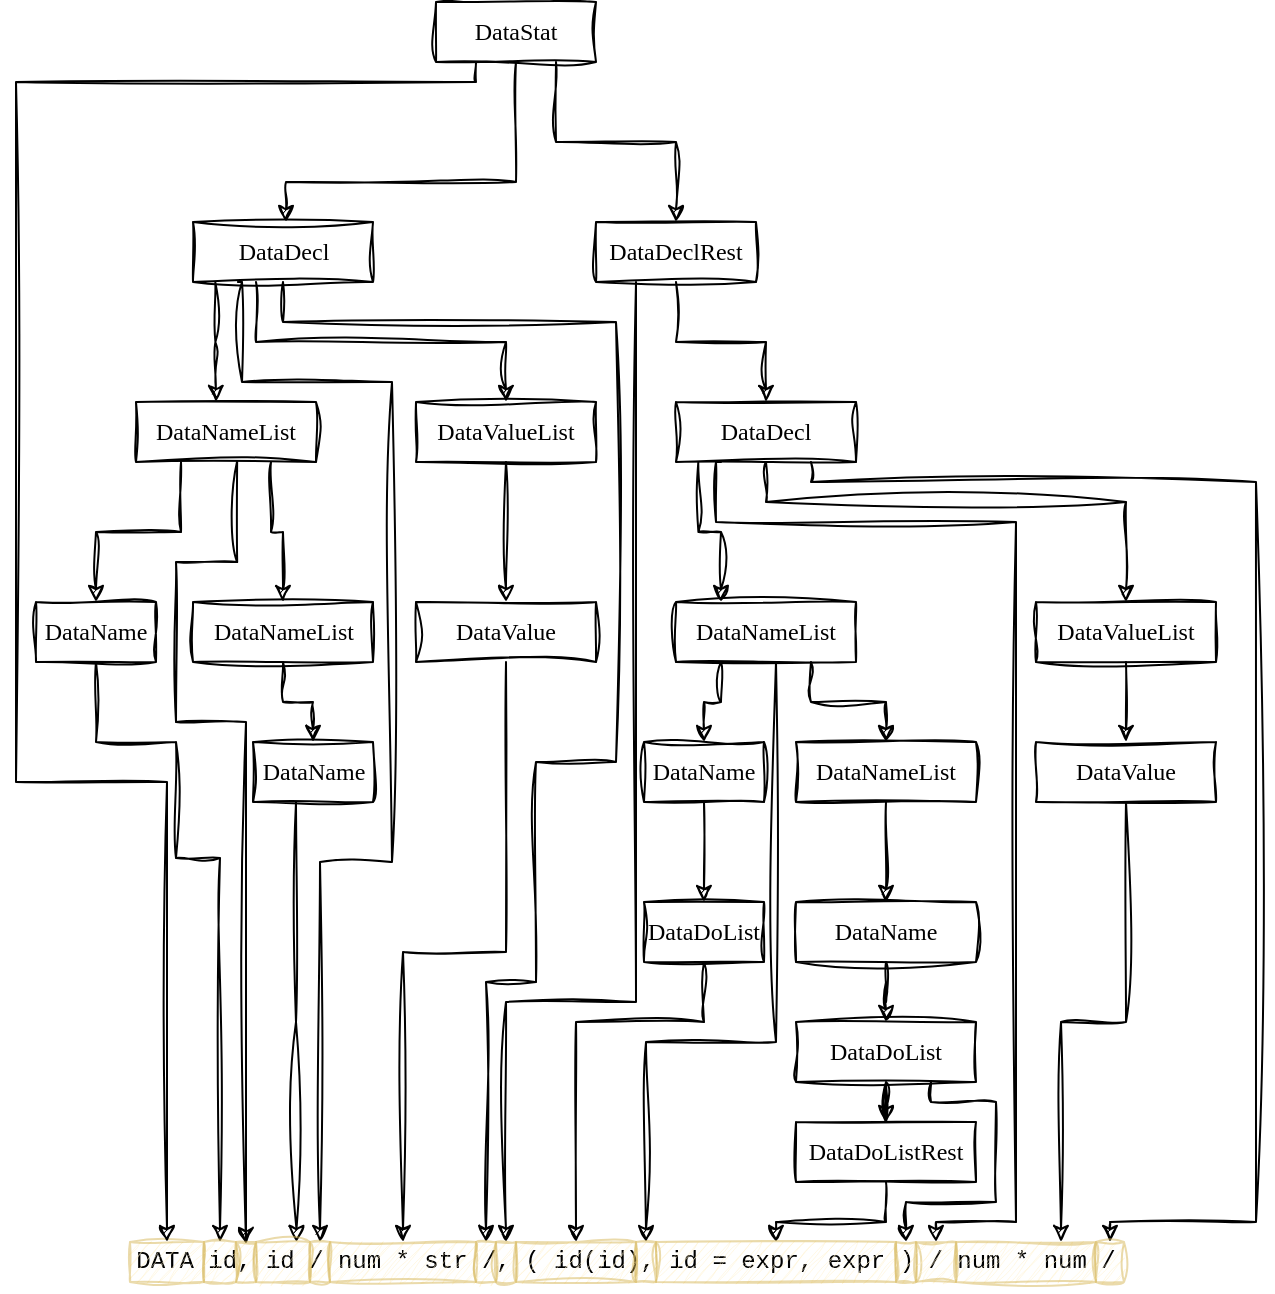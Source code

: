 <mxfile version="21.6.8" type="device">
  <diagram name="Page-1" id="iG61husFeyrqgnYdjMT9">
    <mxGraphModel dx="811" dy="1639" grid="1" gridSize="10" guides="1" tooltips="1" connect="1" arrows="1" fold="1" page="1" pageScale="1" pageWidth="827" pageHeight="1169" math="0" shadow="0">
      <root>
        <mxCell id="0" />
        <mxCell id="1" parent="0" />
        <mxCell id="KkQubDsr22zkd_DNrsne-3" value="DATA id, id / num * str /, ( id(id), id = expr, expr ) / num * num / &lt;br&gt;" style="text;html=1;strokeColor=none;fillColor=none;align=center;verticalAlign=middle;whiteSpace=wrap;rounded=0;fontFamily=Courier New;" vertex="1" parent="1">
          <mxGeometry x="120" y="585" width="510" height="30" as="geometry" />
        </mxCell>
        <mxCell id="KkQubDsr22zkd_DNrsne-4" value="" style="rounded=0;whiteSpace=wrap;html=1;fillColor=#fff2cc;strokeColor=#d6b656;opacity=50;sketch=1;curveFitting=1;jiggle=2;" vertex="1" parent="1">
          <mxGeometry x="127" y="590" width="37" height="20" as="geometry" />
        </mxCell>
        <mxCell id="KkQubDsr22zkd_DNrsne-22" style="edgeStyle=orthogonalEdgeStyle;rounded=0;orthogonalLoop=1;jettySize=auto;html=1;sketch=1;curveFitting=1;jiggle=2;exitX=0.124;exitY=1.007;exitDx=0;exitDy=0;exitPerimeter=0;" edge="1" parent="1" source="KkQubDsr22zkd_DNrsne-7">
          <mxGeometry relative="1" as="geometry">
            <mxPoint x="170" y="170" as="targetPoint" />
          </mxGeometry>
        </mxCell>
        <mxCell id="KkQubDsr22zkd_DNrsne-31" style="edgeStyle=orthogonalEdgeStyle;rounded=0;orthogonalLoop=1;jettySize=auto;html=1;exitX=0.25;exitY=1;exitDx=0;exitDy=0;entryX=0.5;entryY=0;entryDx=0;entryDy=0;sketch=1;curveFitting=1;jiggle=2;" edge="1" parent="1" source="KkQubDsr22zkd_DNrsne-7" target="KkQubDsr22zkd_DNrsne-30">
          <mxGeometry relative="1" as="geometry">
            <Array as="points">
              <mxPoint x="183" y="110" />
              <mxPoint x="183" y="160" />
              <mxPoint x="258" y="160" />
              <mxPoint x="258" y="400" />
              <mxPoint x="222" y="400" />
            </Array>
          </mxGeometry>
        </mxCell>
        <mxCell id="KkQubDsr22zkd_DNrsne-33" style="edgeStyle=orthogonalEdgeStyle;rounded=0;orthogonalLoop=1;jettySize=auto;html=1;entryX=0.5;entryY=0;entryDx=0;entryDy=0;sketch=1;curveFitting=1;jiggle=2;" edge="1" parent="1" source="KkQubDsr22zkd_DNrsne-7" target="KkQubDsr22zkd_DNrsne-32">
          <mxGeometry relative="1" as="geometry">
            <Array as="points">
              <mxPoint x="190" y="140" />
              <mxPoint x="315" y="140" />
            </Array>
          </mxGeometry>
        </mxCell>
        <mxCell id="KkQubDsr22zkd_DNrsne-38" style="edgeStyle=orthogonalEdgeStyle;rounded=0;orthogonalLoop=1;jettySize=auto;html=1;entryX=0.5;entryY=0;entryDx=0;entryDy=0;sketch=1;curveFitting=1;jiggle=2;" edge="1" parent="1" source="KkQubDsr22zkd_DNrsne-7" target="KkQubDsr22zkd_DNrsne-39">
          <mxGeometry relative="1" as="geometry">
            <Array as="points">
              <mxPoint x="204" y="130" />
              <mxPoint x="370" y="130" />
              <mxPoint x="370" y="350" />
              <mxPoint x="330" y="350" />
              <mxPoint x="330" y="460" />
              <mxPoint x="305" y="460" />
            </Array>
          </mxGeometry>
        </mxCell>
        <mxCell id="KkQubDsr22zkd_DNrsne-7" value="DataDecl" style="rounded=0;whiteSpace=wrap;html=1;fillColor=none;fontFamily=Tahoma;sketch=1;curveFitting=1;jiggle=2;" vertex="1" parent="1">
          <mxGeometry x="158.5" y="80" width="90" height="30" as="geometry" />
        </mxCell>
        <mxCell id="KkQubDsr22zkd_DNrsne-42" style="edgeStyle=orthogonalEdgeStyle;rounded=0;orthogonalLoop=1;jettySize=auto;html=1;entryX=0.5;entryY=0;entryDx=0;entryDy=0;sketch=1;curveFitting=1;jiggle=2;" edge="1" parent="1" source="KkQubDsr22zkd_DNrsne-8" target="KkQubDsr22zkd_DNrsne-41">
          <mxGeometry relative="1" as="geometry">
            <Array as="points">
              <mxPoint x="380" y="470" />
              <mxPoint x="315" y="470" />
            </Array>
          </mxGeometry>
        </mxCell>
        <mxCell id="KkQubDsr22zkd_DNrsne-44" style="edgeStyle=orthogonalEdgeStyle;rounded=0;orthogonalLoop=1;jettySize=auto;html=1;entryX=0.5;entryY=0;entryDx=0;entryDy=0;sketch=1;curveFitting=1;jiggle=2;" edge="1" parent="1" source="KkQubDsr22zkd_DNrsne-8" target="KkQubDsr22zkd_DNrsne-43">
          <mxGeometry relative="1" as="geometry" />
        </mxCell>
        <mxCell id="KkQubDsr22zkd_DNrsne-8" value="DataDeclRest" style="rounded=0;whiteSpace=wrap;html=1;fillColor=none;fontFamily=Tahoma;sketch=1;curveFitting=1;jiggle=2;" vertex="1" parent="1">
          <mxGeometry x="360" y="80" width="80" height="30" as="geometry" />
        </mxCell>
        <mxCell id="KkQubDsr22zkd_DNrsne-23" style="edgeStyle=orthogonalEdgeStyle;rounded=0;orthogonalLoop=1;jettySize=auto;html=1;entryX=0.5;entryY=0;entryDx=0;entryDy=0;sketch=1;curveFitting=1;jiggle=2;exitX=0.25;exitY=1;exitDx=0;exitDy=0;" edge="1" parent="1" source="KkQubDsr22zkd_DNrsne-10" target="KkQubDsr22zkd_DNrsne-12">
          <mxGeometry relative="1" as="geometry" />
        </mxCell>
        <mxCell id="KkQubDsr22zkd_DNrsne-25" style="edgeStyle=orthogonalEdgeStyle;rounded=0;orthogonalLoop=1;jettySize=auto;html=1;exitX=0.562;exitY=0.984;exitDx=0;exitDy=0;sketch=1;curveFitting=1;jiggle=2;exitPerimeter=0;" edge="1" parent="1" source="KkQubDsr22zkd_DNrsne-10">
          <mxGeometry relative="1" as="geometry">
            <mxPoint x="185" y="591" as="targetPoint" />
            <Array as="points">
              <mxPoint x="181" y="250" />
              <mxPoint x="150" y="250" />
              <mxPoint x="150" y="330" />
              <mxPoint x="185" y="330" />
              <mxPoint x="185" y="590" />
            </Array>
          </mxGeometry>
        </mxCell>
        <mxCell id="KkQubDsr22zkd_DNrsne-84" style="edgeStyle=orthogonalEdgeStyle;rounded=0;orthogonalLoop=1;jettySize=auto;html=1;exitX=0.75;exitY=1;exitDx=0;exitDy=0;entryX=0.5;entryY=0;entryDx=0;entryDy=0;sketch=1;curveFitting=1;jiggle=2;" edge="1" parent="1" source="KkQubDsr22zkd_DNrsne-10" target="KkQubDsr22zkd_DNrsne-83">
          <mxGeometry relative="1" as="geometry" />
        </mxCell>
        <mxCell id="KkQubDsr22zkd_DNrsne-10" value="DataNameList" style="rounded=0;whiteSpace=wrap;html=1;fillColor=none;fontFamily=Tahoma;sketch=1;curveFitting=1;jiggle=2;" vertex="1" parent="1">
          <mxGeometry x="130" y="170" width="90" height="30" as="geometry" />
        </mxCell>
        <mxCell id="KkQubDsr22zkd_DNrsne-24" style="edgeStyle=orthogonalEdgeStyle;rounded=0;orthogonalLoop=1;jettySize=auto;html=1;entryX=0.5;entryY=0;entryDx=0;entryDy=0;sketch=1;curveFitting=1;jiggle=2;" edge="1" parent="1" source="KkQubDsr22zkd_DNrsne-12" target="KkQubDsr22zkd_DNrsne-15">
          <mxGeometry relative="1" as="geometry">
            <Array as="points">
              <mxPoint x="110" y="340" />
              <mxPoint x="150" y="340" />
              <mxPoint x="150" y="398" />
              <mxPoint x="172" y="398" />
            </Array>
          </mxGeometry>
        </mxCell>
        <mxCell id="KkQubDsr22zkd_DNrsne-12" value="DataName" style="rounded=0;whiteSpace=wrap;html=1;fillColor=none;fontFamily=Tahoma;sketch=1;curveFitting=1;jiggle=2;" vertex="1" parent="1">
          <mxGeometry x="80" y="270" width="60" height="30" as="geometry" />
        </mxCell>
        <mxCell id="KkQubDsr22zkd_DNrsne-15" value="" style="rounded=0;whiteSpace=wrap;html=1;fillColor=#fff2cc;strokeColor=#d6b656;opacity=50;sketch=1;curveFitting=1;jiggle=2;" vertex="1" parent="1">
          <mxGeometry x="164" y="590" width="16" height="20" as="geometry" />
        </mxCell>
        <mxCell id="KkQubDsr22zkd_DNrsne-17" value="" style="rounded=0;whiteSpace=wrap;html=1;fillColor=#fff2cc;strokeColor=#d6b656;opacity=50;sketch=1;curveFitting=1;jiggle=2;" vertex="1" parent="1">
          <mxGeometry x="180" y="590" width="10" height="20" as="geometry" />
        </mxCell>
        <mxCell id="KkQubDsr22zkd_DNrsne-20" style="edgeStyle=orthogonalEdgeStyle;rounded=0;orthogonalLoop=1;jettySize=auto;html=1;entryX=0.5;entryY=0;entryDx=0;entryDy=0;sketch=1;curveFitting=1;jiggle=2;exitX=0.25;exitY=1;exitDx=0;exitDy=0;" edge="1" parent="1" source="KkQubDsr22zkd_DNrsne-19" target="KkQubDsr22zkd_DNrsne-4">
          <mxGeometry relative="1" as="geometry">
            <Array as="points">
              <mxPoint x="300" y="10" />
              <mxPoint x="70" y="10" />
              <mxPoint x="70" y="360" />
              <mxPoint x="145" y="360" />
            </Array>
          </mxGeometry>
        </mxCell>
        <mxCell id="KkQubDsr22zkd_DNrsne-21" style="edgeStyle=orthogonalEdgeStyle;rounded=0;orthogonalLoop=1;jettySize=auto;html=1;sketch=1;curveFitting=1;jiggle=2;exitX=0.5;exitY=1;exitDx=0;exitDy=0;" edge="1" parent="1" source="KkQubDsr22zkd_DNrsne-19" target="KkQubDsr22zkd_DNrsne-7">
          <mxGeometry relative="1" as="geometry">
            <Array as="points">
              <mxPoint x="320" y="60" />
              <mxPoint x="205" y="60" />
            </Array>
          </mxGeometry>
        </mxCell>
        <mxCell id="KkQubDsr22zkd_DNrsne-40" style="edgeStyle=orthogonalEdgeStyle;rounded=0;orthogonalLoop=1;jettySize=auto;html=1;sketch=1;curveFitting=1;jiggle=2;exitX=0.75;exitY=1;exitDx=0;exitDy=0;" edge="1" parent="1" source="KkQubDsr22zkd_DNrsne-19" target="KkQubDsr22zkd_DNrsne-8">
          <mxGeometry relative="1" as="geometry" />
        </mxCell>
        <mxCell id="KkQubDsr22zkd_DNrsne-19" value="DataStat" style="rounded=0;whiteSpace=wrap;html=1;fillColor=none;fontFamily=Tahoma;sketch=1;curveFitting=1;jiggle=2;" vertex="1" parent="1">
          <mxGeometry x="280" y="-30" width="80" height="30" as="geometry" />
        </mxCell>
        <mxCell id="KkQubDsr22zkd_DNrsne-28" style="edgeStyle=orthogonalEdgeStyle;rounded=0;orthogonalLoop=1;jettySize=auto;html=1;sketch=1;curveFitting=1;jiggle=2;entryX=0.75;entryY=0;entryDx=0;entryDy=0;" edge="1" parent="1" source="KkQubDsr22zkd_DNrsne-26" target="KkQubDsr22zkd_DNrsne-29">
          <mxGeometry relative="1" as="geometry">
            <mxPoint x="205.667" y="374.667" as="targetPoint" />
            <Array as="points">
              <mxPoint x="210" y="480" />
              <mxPoint x="210" y="480" />
            </Array>
          </mxGeometry>
        </mxCell>
        <mxCell id="KkQubDsr22zkd_DNrsne-26" value="DataName" style="rounded=0;whiteSpace=wrap;html=1;fillColor=none;fontFamily=Tahoma;sketch=1;curveFitting=1;jiggle=2;" vertex="1" parent="1">
          <mxGeometry x="188.5" y="340" width="60" height="30" as="geometry" />
        </mxCell>
        <mxCell id="KkQubDsr22zkd_DNrsne-29" value="" style="rounded=0;whiteSpace=wrap;html=1;fillColor=#fff2cc;strokeColor=#d6b656;opacity=50;sketch=1;curveFitting=1;jiggle=2;" vertex="1" parent="1">
          <mxGeometry x="190" y="590" width="27" height="20" as="geometry" />
        </mxCell>
        <mxCell id="KkQubDsr22zkd_DNrsne-30" value="" style="rounded=0;whiteSpace=wrap;html=1;fillColor=#fff2cc;strokeColor=#d6b656;opacity=50;sketch=1;curveFitting=1;jiggle=2;" vertex="1" parent="1">
          <mxGeometry x="217" y="590" width="10" height="20" as="geometry" />
        </mxCell>
        <mxCell id="KkQubDsr22zkd_DNrsne-35" style="edgeStyle=orthogonalEdgeStyle;rounded=0;orthogonalLoop=1;jettySize=auto;html=1;entryX=0.5;entryY=0;entryDx=0;entryDy=0;sketch=1;curveFitting=1;jiggle=2;" edge="1" parent="1" source="KkQubDsr22zkd_DNrsne-32" target="KkQubDsr22zkd_DNrsne-34">
          <mxGeometry relative="1" as="geometry" />
        </mxCell>
        <mxCell id="KkQubDsr22zkd_DNrsne-32" value="DataValueList" style="rounded=0;whiteSpace=wrap;html=1;fillColor=none;fontFamily=Tahoma;sketch=1;curveFitting=1;jiggle=2;" vertex="1" parent="1">
          <mxGeometry x="270" y="170" width="90" height="30" as="geometry" />
        </mxCell>
        <mxCell id="KkQubDsr22zkd_DNrsne-37" style="edgeStyle=orthogonalEdgeStyle;rounded=0;orthogonalLoop=1;jettySize=auto;html=1;entryX=0.5;entryY=0;entryDx=0;entryDy=0;sketch=1;curveFitting=1;jiggle=2;" edge="1" parent="1" source="KkQubDsr22zkd_DNrsne-34" target="KkQubDsr22zkd_DNrsne-36">
          <mxGeometry relative="1" as="geometry" />
        </mxCell>
        <mxCell id="KkQubDsr22zkd_DNrsne-34" value="DataValue" style="rounded=0;whiteSpace=wrap;html=1;fillColor=none;fontFamily=Tahoma;sketch=1;curveFitting=1;jiggle=2;" vertex="1" parent="1">
          <mxGeometry x="270" y="270" width="90" height="30" as="geometry" />
        </mxCell>
        <mxCell id="KkQubDsr22zkd_DNrsne-36" value="" style="rounded=0;whiteSpace=wrap;html=1;fillColor=#fff2cc;strokeColor=#d6b656;opacity=50;sketch=1;curveFitting=1;jiggle=2;" vertex="1" parent="1">
          <mxGeometry x="227" y="590" width="73" height="20" as="geometry" />
        </mxCell>
        <mxCell id="KkQubDsr22zkd_DNrsne-39" value="" style="rounded=0;whiteSpace=wrap;html=1;fillColor=#fff2cc;strokeColor=#d6b656;opacity=50;sketch=1;curveFitting=1;jiggle=2;" vertex="1" parent="1">
          <mxGeometry x="300" y="590" width="10" height="20" as="geometry" />
        </mxCell>
        <mxCell id="KkQubDsr22zkd_DNrsne-41" value="" style="rounded=0;whiteSpace=wrap;html=1;fillColor=#fff2cc;strokeColor=#d6b656;opacity=50;sketch=1;curveFitting=1;jiggle=2;" vertex="1" parent="1">
          <mxGeometry x="310" y="590" width="10" height="20" as="geometry" />
        </mxCell>
        <mxCell id="KkQubDsr22zkd_DNrsne-52" style="edgeStyle=orthogonalEdgeStyle;rounded=0;orthogonalLoop=1;jettySize=auto;html=1;sketch=1;curveFitting=1;jiggle=2;entryX=0.25;entryY=0;entryDx=0;entryDy=0;exitX=0.124;exitY=1;exitDx=0;exitDy=0;exitPerimeter=0;" edge="1" parent="1" source="KkQubDsr22zkd_DNrsne-43" target="KkQubDsr22zkd_DNrsne-51">
          <mxGeometry relative="1" as="geometry" />
        </mxCell>
        <mxCell id="KkQubDsr22zkd_DNrsne-70" style="edgeStyle=orthogonalEdgeStyle;rounded=0;orthogonalLoop=1;jettySize=auto;html=1;exitX=0.25;exitY=1;exitDx=0;exitDy=0;entryX=0.5;entryY=0;entryDx=0;entryDy=0;sketch=1;curveFitting=1;jiggle=2;" edge="1" parent="1" source="KkQubDsr22zkd_DNrsne-43" target="KkQubDsr22zkd_DNrsne-71">
          <mxGeometry relative="1" as="geometry">
            <mxPoint x="590" y="570" as="targetPoint" />
            <Array as="points">
              <mxPoint x="420" y="200" />
              <mxPoint x="420" y="230" />
              <mxPoint x="570" y="230" />
              <mxPoint x="570" y="580" />
              <mxPoint x="530" y="580" />
            </Array>
          </mxGeometry>
        </mxCell>
        <mxCell id="KkQubDsr22zkd_DNrsne-74" style="edgeStyle=orthogonalEdgeStyle;rounded=0;orthogonalLoop=1;jettySize=auto;html=1;exitX=0.5;exitY=1;exitDx=0;exitDy=0;sketch=1;curveFitting=1;jiggle=2;" edge="1" parent="1" source="KkQubDsr22zkd_DNrsne-43" target="KkQubDsr22zkd_DNrsne-72">
          <mxGeometry relative="1" as="geometry">
            <Array as="points">
              <mxPoint x="445" y="220" />
              <mxPoint x="625" y="220" />
            </Array>
          </mxGeometry>
        </mxCell>
        <mxCell id="KkQubDsr22zkd_DNrsne-82" style="edgeStyle=orthogonalEdgeStyle;rounded=0;orthogonalLoop=1;jettySize=auto;html=1;exitX=0.75;exitY=1;exitDx=0;exitDy=0;entryX=0.5;entryY=0;entryDx=0;entryDy=0;sketch=1;curveFitting=1;jiggle=2;" edge="1" parent="1" source="KkQubDsr22zkd_DNrsne-43" target="KkQubDsr22zkd_DNrsne-80">
          <mxGeometry relative="1" as="geometry">
            <Array as="points">
              <mxPoint x="468" y="210" />
              <mxPoint x="690" y="210" />
              <mxPoint x="690" y="580" />
              <mxPoint x="617" y="580" />
            </Array>
          </mxGeometry>
        </mxCell>
        <mxCell id="KkQubDsr22zkd_DNrsne-43" value="DataDecl" style="rounded=0;whiteSpace=wrap;html=1;fillColor=none;fontFamily=Tahoma;sketch=1;curveFitting=1;jiggle=2;" vertex="1" parent="1">
          <mxGeometry x="400" y="170" width="90" height="30" as="geometry" />
        </mxCell>
        <mxCell id="KkQubDsr22zkd_DNrsne-48" style="edgeStyle=orthogonalEdgeStyle;rounded=0;orthogonalLoop=1;jettySize=auto;html=1;entryX=0.5;entryY=0;entryDx=0;entryDy=0;sketch=1;curveFitting=1;jiggle=2;" edge="1" parent="1" source="KkQubDsr22zkd_DNrsne-45" target="KkQubDsr22zkd_DNrsne-47">
          <mxGeometry relative="1" as="geometry" />
        </mxCell>
        <mxCell id="KkQubDsr22zkd_DNrsne-45" value="DataName" style="rounded=0;whiteSpace=wrap;html=1;fillColor=none;fontFamily=Tahoma;sketch=1;curveFitting=1;jiggle=2;" vertex="1" parent="1">
          <mxGeometry x="384" y="340" width="60" height="30" as="geometry" />
        </mxCell>
        <mxCell id="KkQubDsr22zkd_DNrsne-50" style="edgeStyle=orthogonalEdgeStyle;rounded=0;orthogonalLoop=1;jettySize=auto;html=1;entryX=0.5;entryY=0;entryDx=0;entryDy=0;sketch=1;curveFitting=1;jiggle=2;" edge="1" parent="1" source="KkQubDsr22zkd_DNrsne-47" target="KkQubDsr22zkd_DNrsne-49">
          <mxGeometry relative="1" as="geometry">
            <Array as="points">
              <mxPoint x="414" y="480" />
              <mxPoint x="350" y="480" />
            </Array>
          </mxGeometry>
        </mxCell>
        <mxCell id="KkQubDsr22zkd_DNrsne-47" value="DataDoList" style="rounded=0;whiteSpace=wrap;html=1;fillColor=none;fontFamily=Tahoma;sketch=1;curveFitting=1;jiggle=2;" vertex="1" parent="1">
          <mxGeometry x="384" y="420" width="60" height="30" as="geometry" />
        </mxCell>
        <mxCell id="KkQubDsr22zkd_DNrsne-49" value="" style="rounded=0;whiteSpace=wrap;html=1;fillColor=#fff2cc;strokeColor=#d6b656;opacity=50;sketch=1;curveFitting=1;jiggle=2;" vertex="1" parent="1">
          <mxGeometry x="320" y="590" width="60" height="20" as="geometry" />
        </mxCell>
        <mxCell id="KkQubDsr22zkd_DNrsne-53" style="edgeStyle=orthogonalEdgeStyle;rounded=0;orthogonalLoop=1;jettySize=auto;html=1;entryX=0.5;entryY=0;entryDx=0;entryDy=0;sketch=1;curveFitting=1;jiggle=2;exitX=0.25;exitY=1;exitDx=0;exitDy=0;" edge="1" parent="1" source="KkQubDsr22zkd_DNrsne-51" target="KkQubDsr22zkd_DNrsne-45">
          <mxGeometry relative="1" as="geometry" />
        </mxCell>
        <mxCell id="KkQubDsr22zkd_DNrsne-55" style="edgeStyle=orthogonalEdgeStyle;rounded=0;orthogonalLoop=1;jettySize=auto;html=1;entryX=0.5;entryY=0;entryDx=0;entryDy=0;sketch=1;curveFitting=1;jiggle=2;" edge="1" parent="1" source="KkQubDsr22zkd_DNrsne-51" target="KkQubDsr22zkd_DNrsne-54">
          <mxGeometry relative="1" as="geometry">
            <Array as="points">
              <mxPoint x="450" y="490" />
              <mxPoint x="385" y="490" />
            </Array>
          </mxGeometry>
        </mxCell>
        <mxCell id="KkQubDsr22zkd_DNrsne-57" style="edgeStyle=orthogonalEdgeStyle;rounded=0;orthogonalLoop=1;jettySize=auto;html=1;exitX=0.75;exitY=1;exitDx=0;exitDy=0;entryX=0.5;entryY=0;entryDx=0;entryDy=0;sketch=1;curveFitting=1;jiggle=2;" edge="1" parent="1" source="KkQubDsr22zkd_DNrsne-51" target="KkQubDsr22zkd_DNrsne-56">
          <mxGeometry relative="1" as="geometry" />
        </mxCell>
        <mxCell id="KkQubDsr22zkd_DNrsne-51" value="DataNameList" style="rounded=0;whiteSpace=wrap;html=1;fillColor=none;fontFamily=Tahoma;sketch=1;curveFitting=1;jiggle=2;" vertex="1" parent="1">
          <mxGeometry x="400" y="270" width="90" height="30" as="geometry" />
        </mxCell>
        <mxCell id="KkQubDsr22zkd_DNrsne-54" value="" style="rounded=0;whiteSpace=wrap;html=1;fillColor=#fff2cc;strokeColor=#d6b656;opacity=50;sketch=1;curveFitting=1;jiggle=2;" vertex="1" parent="1">
          <mxGeometry x="380" y="590" width="10" height="20" as="geometry" />
        </mxCell>
        <mxCell id="KkQubDsr22zkd_DNrsne-59" style="edgeStyle=orthogonalEdgeStyle;rounded=0;orthogonalLoop=1;jettySize=auto;html=1;entryX=0.5;entryY=0;entryDx=0;entryDy=0;sketch=1;curveFitting=1;jiggle=2;" edge="1" parent="1" source="KkQubDsr22zkd_DNrsne-56" target="KkQubDsr22zkd_DNrsne-58">
          <mxGeometry relative="1" as="geometry" />
        </mxCell>
        <mxCell id="KkQubDsr22zkd_DNrsne-56" value="DataNameList" style="rounded=0;whiteSpace=wrap;html=1;fillColor=none;fontFamily=Tahoma;sketch=1;curveFitting=1;jiggle=2;" vertex="1" parent="1">
          <mxGeometry x="460" y="340" width="90" height="30" as="geometry" />
        </mxCell>
        <mxCell id="KkQubDsr22zkd_DNrsne-61" style="edgeStyle=orthogonalEdgeStyle;rounded=0;orthogonalLoop=1;jettySize=auto;html=1;entryX=0.5;entryY=0;entryDx=0;entryDy=0;sketch=1;curveFitting=1;jiggle=2;" edge="1" parent="1" source="KkQubDsr22zkd_DNrsne-58" target="KkQubDsr22zkd_DNrsne-60">
          <mxGeometry relative="1" as="geometry" />
        </mxCell>
        <mxCell id="KkQubDsr22zkd_DNrsne-58" value="DataName" style="rounded=0;whiteSpace=wrap;html=1;fillColor=none;fontFamily=Tahoma;sketch=1;curveFitting=1;jiggle=2;" vertex="1" parent="1">
          <mxGeometry x="460" y="420" width="90" height="30" as="geometry" />
        </mxCell>
        <mxCell id="KkQubDsr22zkd_DNrsne-63" style="edgeStyle=orthogonalEdgeStyle;rounded=0;orthogonalLoop=1;jettySize=auto;html=1;entryX=0.5;entryY=0;entryDx=0;entryDy=0;sketch=1;curveFitting=1;jiggle=2;" edge="1" parent="1" source="KkQubDsr22zkd_DNrsne-60" target="KkQubDsr22zkd_DNrsne-62">
          <mxGeometry relative="1" as="geometry" />
        </mxCell>
        <mxCell id="KkQubDsr22zkd_DNrsne-67" style="edgeStyle=orthogonalEdgeStyle;rounded=0;orthogonalLoop=1;jettySize=auto;html=1;exitX=0.75;exitY=1;exitDx=0;exitDy=0;entryX=0.5;entryY=0;entryDx=0;entryDy=0;sketch=1;curveFitting=1;jiggle=2;" edge="1" parent="1" source="KkQubDsr22zkd_DNrsne-60" target="KkQubDsr22zkd_DNrsne-66">
          <mxGeometry relative="1" as="geometry">
            <Array as="points">
              <mxPoint x="528" y="520" />
              <mxPoint x="560" y="520" />
              <mxPoint x="560" y="570" />
              <mxPoint x="515" y="570" />
            </Array>
          </mxGeometry>
        </mxCell>
        <mxCell id="KkQubDsr22zkd_DNrsne-60" value="DataDoList" style="rounded=0;whiteSpace=wrap;html=1;fillColor=none;fontFamily=Tahoma;sketch=1;curveFitting=1;jiggle=2;" vertex="1" parent="1">
          <mxGeometry x="460" y="480" width="90" height="30" as="geometry" />
        </mxCell>
        <mxCell id="KkQubDsr22zkd_DNrsne-65" style="edgeStyle=orthogonalEdgeStyle;rounded=0;orthogonalLoop=1;jettySize=auto;html=1;entryX=0.5;entryY=0;entryDx=0;entryDy=0;sketch=1;curveFitting=1;jiggle=2;" edge="1" parent="1" source="KkQubDsr22zkd_DNrsne-62" target="KkQubDsr22zkd_DNrsne-64">
          <mxGeometry relative="1" as="geometry" />
        </mxCell>
        <mxCell id="KkQubDsr22zkd_DNrsne-62" value="DataDoListRest" style="rounded=0;whiteSpace=wrap;html=1;fillColor=none;fontFamily=Tahoma;sketch=1;curveFitting=1;jiggle=2;" vertex="1" parent="1">
          <mxGeometry x="460" y="530" width="90" height="30" as="geometry" />
        </mxCell>
        <mxCell id="KkQubDsr22zkd_DNrsne-64" value="" style="rounded=0;whiteSpace=wrap;html=1;fillColor=#fff2cc;strokeColor=#d6b656;opacity=50;sketch=1;curveFitting=1;jiggle=2;" vertex="1" parent="1">
          <mxGeometry x="390" y="590" width="120" height="20" as="geometry" />
        </mxCell>
        <mxCell id="KkQubDsr22zkd_DNrsne-66" value="" style="rounded=0;whiteSpace=wrap;html=1;fillColor=#fff2cc;strokeColor=#d6b656;opacity=50;sketch=1;curveFitting=1;jiggle=2;" vertex="1" parent="1">
          <mxGeometry x="510" y="590" width="10" height="20" as="geometry" />
        </mxCell>
        <mxCell id="KkQubDsr22zkd_DNrsne-71" value="" style="rounded=0;whiteSpace=wrap;html=1;fillColor=#fff2cc;strokeColor=#d6b656;opacity=50;sketch=1;curveFitting=1;jiggle=2;" vertex="1" parent="1">
          <mxGeometry x="520" y="590" width="20" height="20" as="geometry" />
        </mxCell>
        <mxCell id="KkQubDsr22zkd_DNrsne-76" style="edgeStyle=orthogonalEdgeStyle;rounded=0;orthogonalLoop=1;jettySize=auto;html=1;entryX=0.5;entryY=0;entryDx=0;entryDy=0;sketch=1;curveFitting=1;jiggle=2;" edge="1" parent="1" source="KkQubDsr22zkd_DNrsne-72" target="KkQubDsr22zkd_DNrsne-75">
          <mxGeometry relative="1" as="geometry" />
        </mxCell>
        <mxCell id="KkQubDsr22zkd_DNrsne-72" value="DataValueList" style="rounded=0;whiteSpace=wrap;html=1;fillColor=none;fontFamily=Tahoma;sketch=1;curveFitting=1;jiggle=2;" vertex="1" parent="1">
          <mxGeometry x="580" y="270" width="90" height="30" as="geometry" />
        </mxCell>
        <mxCell id="KkQubDsr22zkd_DNrsne-79" style="edgeStyle=orthogonalEdgeStyle;rounded=0;orthogonalLoop=1;jettySize=auto;html=1;entryX=0.75;entryY=0;entryDx=0;entryDy=0;sketch=1;curveFitting=1;jiggle=2;" edge="1" parent="1" source="KkQubDsr22zkd_DNrsne-75" target="KkQubDsr22zkd_DNrsne-78">
          <mxGeometry relative="1" as="geometry" />
        </mxCell>
        <mxCell id="KkQubDsr22zkd_DNrsne-75" value="DataValue" style="rounded=0;whiteSpace=wrap;html=1;fillColor=none;fontFamily=Tahoma;sketch=1;curveFitting=1;jiggle=2;" vertex="1" parent="1">
          <mxGeometry x="580" y="340" width="90" height="30" as="geometry" />
        </mxCell>
        <mxCell id="KkQubDsr22zkd_DNrsne-78" value="" style="rounded=0;whiteSpace=wrap;html=1;fillColor=#fff2cc;strokeColor=#d6b656;opacity=50;sketch=1;curveFitting=1;jiggle=2;" vertex="1" parent="1">
          <mxGeometry x="540" y="590" width="70" height="20" as="geometry" />
        </mxCell>
        <mxCell id="KkQubDsr22zkd_DNrsne-80" value="" style="rounded=0;whiteSpace=wrap;html=1;fillColor=#fff2cc;strokeColor=#d6b656;opacity=50;sketch=1;curveFitting=1;jiggle=2;" vertex="1" parent="1">
          <mxGeometry x="610" y="590" width="14" height="20" as="geometry" />
        </mxCell>
        <mxCell id="KkQubDsr22zkd_DNrsne-85" style="edgeStyle=orthogonalEdgeStyle;rounded=0;orthogonalLoop=1;jettySize=auto;html=1;entryX=0.5;entryY=0;entryDx=0;entryDy=0;sketch=1;curveFitting=1;jiggle=2;" edge="1" parent="1" source="KkQubDsr22zkd_DNrsne-83" target="KkQubDsr22zkd_DNrsne-26">
          <mxGeometry relative="1" as="geometry" />
        </mxCell>
        <mxCell id="KkQubDsr22zkd_DNrsne-83" value="DataNameList" style="rounded=0;whiteSpace=wrap;html=1;fillColor=none;fontFamily=Tahoma;sketch=1;curveFitting=1;jiggle=2;" vertex="1" parent="1">
          <mxGeometry x="158.5" y="270" width="90" height="30" as="geometry" />
        </mxCell>
      </root>
    </mxGraphModel>
  </diagram>
</mxfile>
